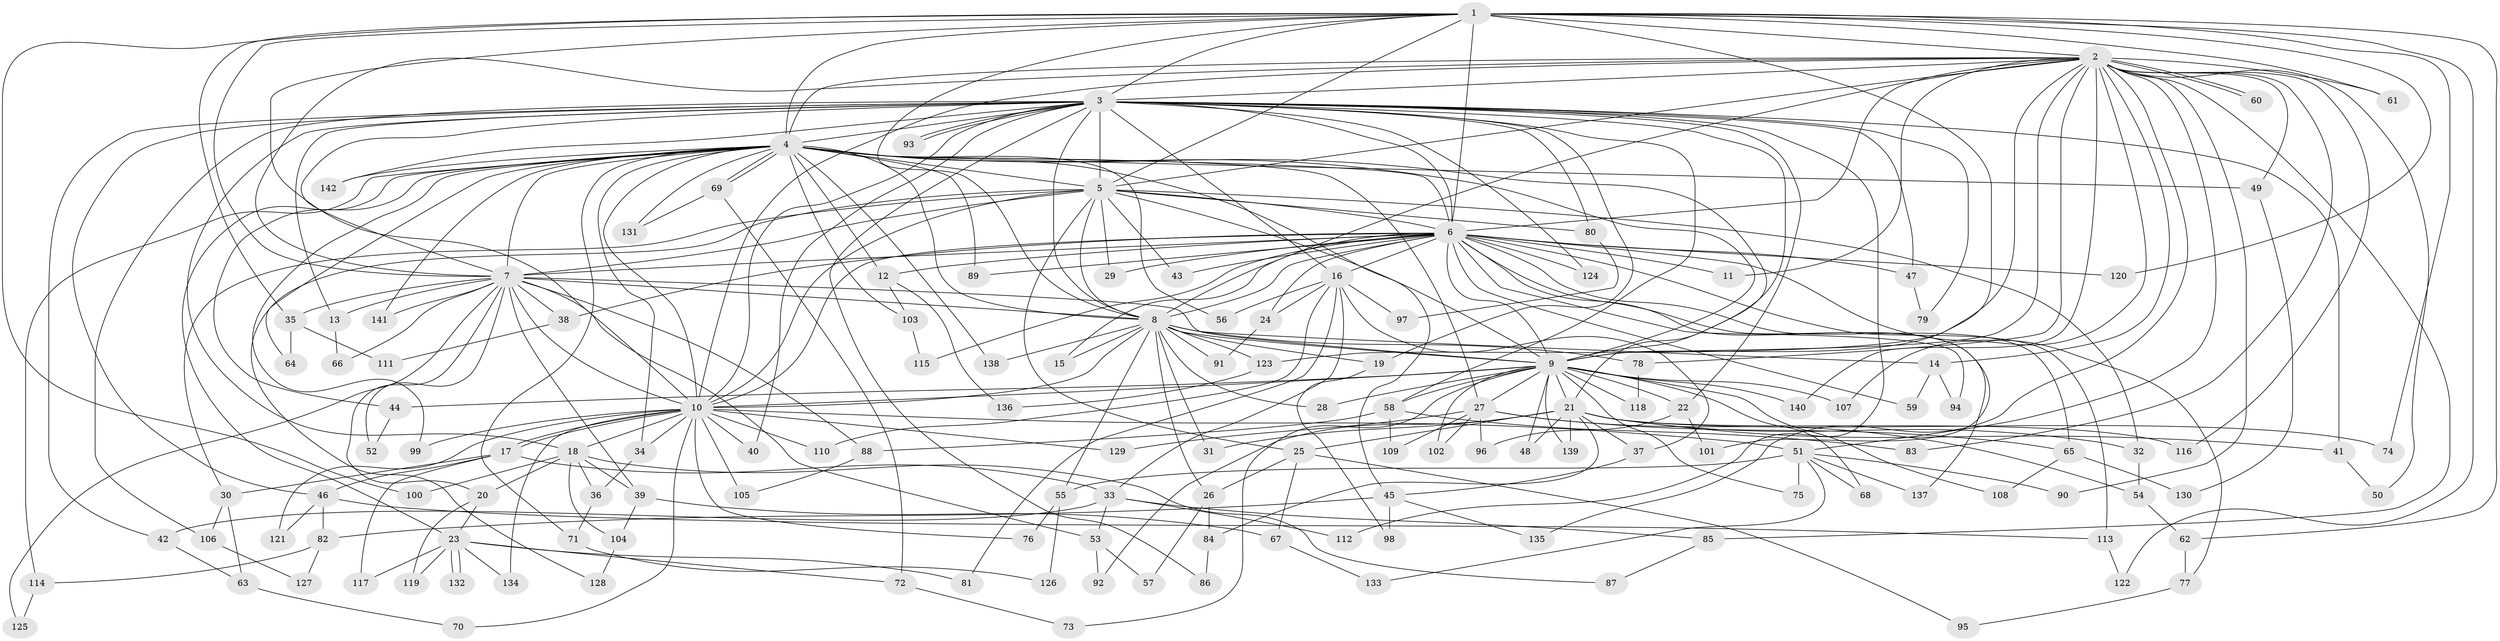 // Generated by graph-tools (version 1.1) at 2025/49/03/09/25 03:49:37]
// undirected, 142 vertices, 309 edges
graph export_dot {
graph [start="1"]
  node [color=gray90,style=filled];
  1;
  2;
  3;
  4;
  5;
  6;
  7;
  8;
  9;
  10;
  11;
  12;
  13;
  14;
  15;
  16;
  17;
  18;
  19;
  20;
  21;
  22;
  23;
  24;
  25;
  26;
  27;
  28;
  29;
  30;
  31;
  32;
  33;
  34;
  35;
  36;
  37;
  38;
  39;
  40;
  41;
  42;
  43;
  44;
  45;
  46;
  47;
  48;
  49;
  50;
  51;
  52;
  53;
  54;
  55;
  56;
  57;
  58;
  59;
  60;
  61;
  62;
  63;
  64;
  65;
  66;
  67;
  68;
  69;
  70;
  71;
  72;
  73;
  74;
  75;
  76;
  77;
  78;
  79;
  80;
  81;
  82;
  83;
  84;
  85;
  86;
  87;
  88;
  89;
  90;
  91;
  92;
  93;
  94;
  95;
  96;
  97;
  98;
  99;
  100;
  101;
  102;
  103;
  104;
  105;
  106;
  107;
  108;
  109;
  110;
  111;
  112;
  113;
  114;
  115;
  116;
  117;
  118;
  119;
  120;
  121;
  122;
  123;
  124;
  125;
  126;
  127;
  128;
  129;
  130;
  131;
  132;
  133;
  134;
  135;
  136;
  137;
  138;
  139;
  140;
  141;
  142;
  1 -- 2;
  1 -- 3;
  1 -- 4;
  1 -- 5;
  1 -- 6;
  1 -- 7;
  1 -- 8;
  1 -- 9;
  1 -- 10;
  1 -- 35;
  1 -- 61;
  1 -- 62;
  1 -- 74;
  1 -- 100;
  1 -- 120;
  1 -- 122;
  2 -- 3;
  2 -- 4;
  2 -- 5;
  2 -- 6;
  2 -- 7;
  2 -- 8;
  2 -- 9;
  2 -- 10;
  2 -- 11;
  2 -- 14;
  2 -- 49;
  2 -- 50;
  2 -- 51;
  2 -- 60;
  2 -- 60;
  2 -- 61;
  2 -- 78;
  2 -- 83;
  2 -- 85;
  2 -- 90;
  2 -- 107;
  2 -- 116;
  2 -- 123;
  2 -- 135;
  2 -- 140;
  3 -- 4;
  3 -- 5;
  3 -- 6;
  3 -- 7;
  3 -- 8;
  3 -- 9;
  3 -- 10;
  3 -- 13;
  3 -- 16;
  3 -- 18;
  3 -- 19;
  3 -- 22;
  3 -- 40;
  3 -- 41;
  3 -- 42;
  3 -- 46;
  3 -- 47;
  3 -- 58;
  3 -- 79;
  3 -- 80;
  3 -- 86;
  3 -- 93;
  3 -- 93;
  3 -- 106;
  3 -- 112;
  3 -- 124;
  3 -- 142;
  4 -- 5;
  4 -- 6;
  4 -- 7;
  4 -- 8;
  4 -- 9;
  4 -- 10;
  4 -- 12;
  4 -- 21;
  4 -- 23;
  4 -- 27;
  4 -- 34;
  4 -- 44;
  4 -- 45;
  4 -- 49;
  4 -- 56;
  4 -- 64;
  4 -- 69;
  4 -- 69;
  4 -- 71;
  4 -- 89;
  4 -- 99;
  4 -- 103;
  4 -- 114;
  4 -- 131;
  4 -- 138;
  4 -- 141;
  4 -- 142;
  5 -- 6;
  5 -- 7;
  5 -- 8;
  5 -- 9;
  5 -- 10;
  5 -- 25;
  5 -- 29;
  5 -- 30;
  5 -- 32;
  5 -- 43;
  5 -- 80;
  5 -- 128;
  6 -- 7;
  6 -- 8;
  6 -- 9;
  6 -- 10;
  6 -- 11;
  6 -- 12;
  6 -- 15;
  6 -- 16;
  6 -- 24;
  6 -- 29;
  6 -- 38;
  6 -- 43;
  6 -- 47;
  6 -- 59;
  6 -- 65;
  6 -- 77;
  6 -- 89;
  6 -- 94;
  6 -- 101;
  6 -- 113;
  6 -- 115;
  6 -- 120;
  6 -- 124;
  6 -- 137;
  7 -- 8;
  7 -- 9;
  7 -- 10;
  7 -- 13;
  7 -- 20;
  7 -- 35;
  7 -- 38;
  7 -- 39;
  7 -- 52;
  7 -- 53;
  7 -- 66;
  7 -- 88;
  7 -- 125;
  7 -- 141;
  8 -- 9;
  8 -- 10;
  8 -- 14;
  8 -- 15;
  8 -- 19;
  8 -- 26;
  8 -- 28;
  8 -- 31;
  8 -- 55;
  8 -- 78;
  8 -- 91;
  8 -- 123;
  8 -- 138;
  9 -- 10;
  9 -- 21;
  9 -- 22;
  9 -- 27;
  9 -- 28;
  9 -- 44;
  9 -- 48;
  9 -- 58;
  9 -- 68;
  9 -- 73;
  9 -- 75;
  9 -- 102;
  9 -- 107;
  9 -- 108;
  9 -- 118;
  9 -- 139;
  9 -- 140;
  10 -- 17;
  10 -- 17;
  10 -- 18;
  10 -- 34;
  10 -- 40;
  10 -- 51;
  10 -- 70;
  10 -- 76;
  10 -- 99;
  10 -- 105;
  10 -- 110;
  10 -- 121;
  10 -- 129;
  10 -- 134;
  12 -- 103;
  12 -- 136;
  13 -- 66;
  14 -- 59;
  14 -- 94;
  16 -- 24;
  16 -- 33;
  16 -- 37;
  16 -- 56;
  16 -- 81;
  16 -- 97;
  16 -- 110;
  17 -- 30;
  17 -- 33;
  17 -- 46;
  17 -- 117;
  18 -- 20;
  18 -- 36;
  18 -- 39;
  18 -- 87;
  18 -- 100;
  18 -- 104;
  19 -- 98;
  20 -- 23;
  20 -- 119;
  21 -- 25;
  21 -- 31;
  21 -- 32;
  21 -- 37;
  21 -- 41;
  21 -- 48;
  21 -- 74;
  21 -- 84;
  21 -- 92;
  21 -- 116;
  21 -- 139;
  22 -- 96;
  22 -- 101;
  23 -- 72;
  23 -- 81;
  23 -- 117;
  23 -- 119;
  23 -- 132;
  23 -- 132;
  23 -- 134;
  24 -- 91;
  25 -- 26;
  25 -- 67;
  25 -- 95;
  26 -- 57;
  26 -- 84;
  27 -- 54;
  27 -- 65;
  27 -- 96;
  27 -- 102;
  27 -- 109;
  27 -- 129;
  30 -- 63;
  30 -- 106;
  32 -- 54;
  33 -- 42;
  33 -- 53;
  33 -- 85;
  33 -- 112;
  34 -- 36;
  35 -- 64;
  35 -- 111;
  36 -- 71;
  37 -- 45;
  38 -- 111;
  39 -- 67;
  39 -- 104;
  41 -- 50;
  42 -- 63;
  44 -- 52;
  45 -- 82;
  45 -- 98;
  45 -- 135;
  46 -- 82;
  46 -- 113;
  46 -- 121;
  47 -- 79;
  49 -- 130;
  51 -- 55;
  51 -- 68;
  51 -- 75;
  51 -- 90;
  51 -- 133;
  51 -- 137;
  53 -- 57;
  53 -- 92;
  54 -- 62;
  55 -- 76;
  55 -- 126;
  58 -- 83;
  58 -- 88;
  58 -- 109;
  62 -- 77;
  63 -- 70;
  65 -- 108;
  65 -- 130;
  67 -- 133;
  69 -- 72;
  69 -- 131;
  71 -- 126;
  72 -- 73;
  77 -- 95;
  78 -- 118;
  80 -- 97;
  82 -- 114;
  82 -- 127;
  84 -- 86;
  85 -- 87;
  88 -- 105;
  103 -- 115;
  104 -- 128;
  106 -- 127;
  113 -- 122;
  114 -- 125;
  123 -- 136;
}
